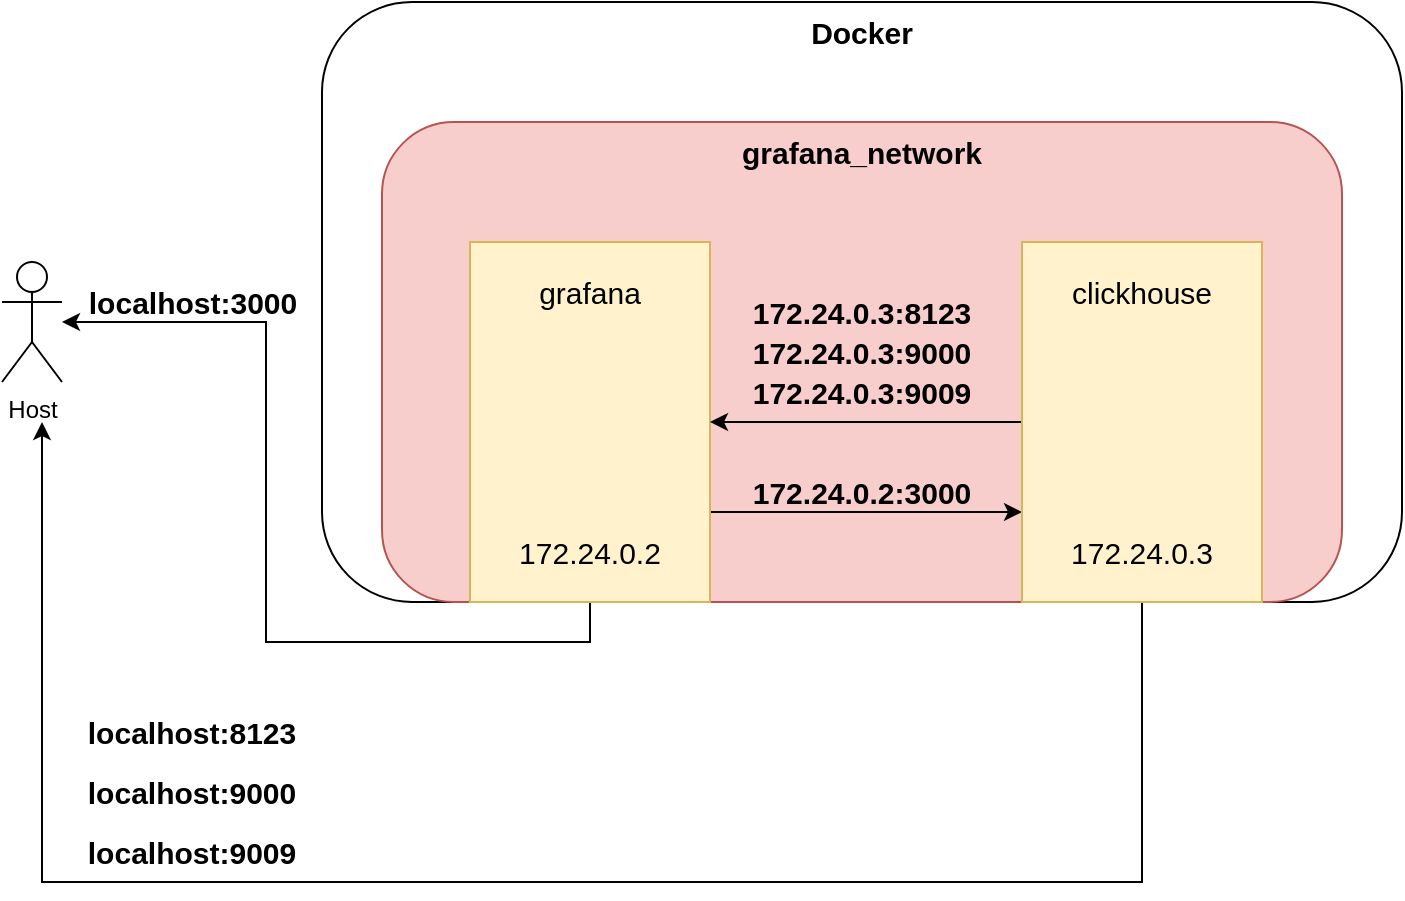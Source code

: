 <mxfile version="17.5.0" type="device"><diagram id="mAO7kN-yFa7ZGEGQBq09" name="Page-1"><mxGraphModel dx="1422" dy="744" grid="1" gridSize="10" guides="1" tooltips="1" connect="1" arrows="1" fold="1" page="1" pageScale="1" pageWidth="827" pageHeight="1169" math="0" shadow="0"><root><mxCell id="0"/><mxCell id="1" parent="0"/><mxCell id="gWCSiKgcdyfIHBAjIzKD-1" value="Host" style="shape=umlActor;verticalLabelPosition=bottom;verticalAlign=top;html=1;outlineConnect=0;" vertex="1" parent="1"><mxGeometry x="30" y="320" width="30" height="60" as="geometry"/></mxCell><mxCell id="gWCSiKgcdyfIHBAjIzKD-2" value="" style="rounded=1;whiteSpace=wrap;html=1;" vertex="1" parent="1"><mxGeometry x="190" y="190" width="540" height="300" as="geometry"/></mxCell><mxCell id="gWCSiKgcdyfIHBAjIzKD-3" value="Docker" style="text;html=1;strokeColor=none;fillColor=none;align=center;verticalAlign=middle;whiteSpace=wrap;rounded=0;fontSize=15;fontStyle=1" vertex="1" parent="1"><mxGeometry x="430" y="190" width="60" height="30" as="geometry"/></mxCell><mxCell id="gWCSiKgcdyfIHBAjIzKD-4" value="" style="rounded=1;whiteSpace=wrap;html=1;fontSize=15;fillColor=#f8cecc;strokeColor=#b85450;" vertex="1" parent="1"><mxGeometry x="220" y="250" width="480" height="240" as="geometry"/></mxCell><mxCell id="gWCSiKgcdyfIHBAjIzKD-5" value="grafana_network" style="text;html=1;strokeColor=none;fillColor=none;align=center;verticalAlign=middle;whiteSpace=wrap;rounded=0;fontSize=15;fontStyle=1" vertex="1" parent="1"><mxGeometry x="430" y="250" width="60" height="30" as="geometry"/></mxCell><mxCell id="gWCSiKgcdyfIHBAjIzKD-12" style="edgeStyle=orthogonalEdgeStyle;rounded=0;orthogonalLoop=1;jettySize=auto;html=1;fontSize=15;exitX=0.5;exitY=1;exitDx=0;exitDy=0;" edge="1" parent="1" source="gWCSiKgcdyfIHBAjIzKD-6" target="gWCSiKgcdyfIHBAjIzKD-1"><mxGeometry relative="1" as="geometry"><Array as="points"><mxPoint x="324" y="510"/><mxPoint x="162" y="510"/><mxPoint x="162" y="350"/></Array></mxGeometry></mxCell><mxCell id="gWCSiKgcdyfIHBAjIzKD-23" style="edgeStyle=orthogonalEdgeStyle;rounded=0;orthogonalLoop=1;jettySize=auto;html=1;entryX=0;entryY=0.75;entryDx=0;entryDy=0;fontSize=15;" edge="1" parent="1" source="gWCSiKgcdyfIHBAjIzKD-6" target="gWCSiKgcdyfIHBAjIzKD-7"><mxGeometry relative="1" as="geometry"><Array as="points"><mxPoint x="420" y="445"/><mxPoint x="420" y="445"/></Array></mxGeometry></mxCell><mxCell id="gWCSiKgcdyfIHBAjIzKD-6" value="" style="rounded=0;whiteSpace=wrap;html=1;fontSize=15;fillColor=#fff2cc;strokeColor=#d6b656;" vertex="1" parent="1"><mxGeometry x="264" y="310" width="120" height="180" as="geometry"/></mxCell><mxCell id="gWCSiKgcdyfIHBAjIzKD-16" style="edgeStyle=orthogonalEdgeStyle;rounded=0;orthogonalLoop=1;jettySize=auto;html=1;entryX=1;entryY=0.5;entryDx=0;entryDy=0;fontSize=15;" edge="1" parent="1" source="gWCSiKgcdyfIHBAjIzKD-7" target="gWCSiKgcdyfIHBAjIzKD-6"><mxGeometry relative="1" as="geometry"/></mxCell><mxCell id="gWCSiKgcdyfIHBAjIzKD-21" style="edgeStyle=orthogonalEdgeStyle;rounded=0;orthogonalLoop=1;jettySize=auto;html=1;fontSize=15;" edge="1" parent="1" source="gWCSiKgcdyfIHBAjIzKD-7"><mxGeometry relative="1" as="geometry"><mxPoint x="50" y="400" as="targetPoint"/><Array as="points"><mxPoint x="600" y="630"/><mxPoint x="50" y="630"/></Array></mxGeometry></mxCell><mxCell id="gWCSiKgcdyfIHBAjIzKD-7" value="" style="rounded=0;whiteSpace=wrap;html=1;fontSize=15;fillColor=#fff2cc;strokeColor=#d6b656;" vertex="1" parent="1"><mxGeometry x="540" y="310" width="120" height="180" as="geometry"/></mxCell><mxCell id="gWCSiKgcdyfIHBAjIzKD-8" value="grafana" style="text;html=1;strokeColor=none;fillColor=none;align=center;verticalAlign=middle;whiteSpace=wrap;rounded=0;fontSize=15;" vertex="1" parent="1"><mxGeometry x="294" y="320" width="60" height="30" as="geometry"/></mxCell><mxCell id="gWCSiKgcdyfIHBAjIzKD-9" value="clickhouse" style="text;html=1;strokeColor=none;fillColor=none;align=center;verticalAlign=middle;whiteSpace=wrap;rounded=0;fontSize=15;" vertex="1" parent="1"><mxGeometry x="570" y="320" width="60" height="30" as="geometry"/></mxCell><mxCell id="gWCSiKgcdyfIHBAjIzKD-11" value="172.24.0.2" style="text;html=1;strokeColor=none;fillColor=none;align=center;verticalAlign=middle;whiteSpace=wrap;rounded=0;fontSize=15;" vertex="1" parent="1"><mxGeometry x="294" y="450" width="60" height="30" as="geometry"/></mxCell><mxCell id="gWCSiKgcdyfIHBAjIzKD-14" value="localhost:3000" style="text;html=1;align=center;verticalAlign=middle;resizable=0;points=[];autosize=1;strokeColor=none;fillColor=none;fontSize=15;fontStyle=1" vertex="1" parent="1"><mxGeometry x="65" y="330" width="120" height="20" as="geometry"/></mxCell><mxCell id="gWCSiKgcdyfIHBAjIzKD-15" value="172.24.0.3" style="text;html=1;strokeColor=none;fillColor=none;align=center;verticalAlign=middle;whiteSpace=wrap;rounded=0;fontSize=15;" vertex="1" parent="1"><mxGeometry x="570" y="450" width="60" height="30" as="geometry"/></mxCell><mxCell id="gWCSiKgcdyfIHBAjIzKD-17" value="172.24.0.3:8123" style="text;html=1;strokeColor=none;fillColor=none;align=center;verticalAlign=middle;whiteSpace=wrap;rounded=0;fontSize=15;fontStyle=1" vertex="1" parent="1"><mxGeometry x="430" y="330" width="60" height="30" as="geometry"/></mxCell><mxCell id="gWCSiKgcdyfIHBAjIzKD-18" value="172.24.0.3:9000" style="text;html=1;strokeColor=none;fillColor=none;align=center;verticalAlign=middle;whiteSpace=wrap;rounded=0;fontSize=15;fontStyle=1" vertex="1" parent="1"><mxGeometry x="430" y="350" width="60" height="30" as="geometry"/></mxCell><mxCell id="gWCSiKgcdyfIHBAjIzKD-20" value="172.24.0.3:9009" style="text;html=1;strokeColor=none;fillColor=none;align=center;verticalAlign=middle;whiteSpace=wrap;rounded=0;fontSize=15;fontStyle=1" vertex="1" parent="1"><mxGeometry x="430" y="370" width="60" height="30" as="geometry"/></mxCell><mxCell id="gWCSiKgcdyfIHBAjIzKD-22" value="localhost:8123" style="text;html=1;strokeColor=none;fillColor=none;align=center;verticalAlign=middle;whiteSpace=wrap;rounded=0;fontSize=15;fontStyle=1" vertex="1" parent="1"><mxGeometry x="95" y="540" width="60" height="30" as="geometry"/></mxCell><mxCell id="gWCSiKgcdyfIHBAjIzKD-24" value="172.24.0.2:3000" style="text;html=1;strokeColor=none;fillColor=none;align=center;verticalAlign=middle;whiteSpace=wrap;rounded=0;fontSize=15;fontStyle=1" vertex="1" parent="1"><mxGeometry x="430" y="420" width="60" height="30" as="geometry"/></mxCell><mxCell id="gWCSiKgcdyfIHBAjIzKD-27" value="localhost:9000" style="text;html=1;strokeColor=none;fillColor=none;align=center;verticalAlign=middle;whiteSpace=wrap;rounded=0;fontSize=15;fontStyle=1" vertex="1" parent="1"><mxGeometry x="95" y="570" width="60" height="30" as="geometry"/></mxCell><mxCell id="gWCSiKgcdyfIHBAjIzKD-28" value="localhost:9009" style="text;html=1;strokeColor=none;fillColor=none;align=center;verticalAlign=middle;whiteSpace=wrap;rounded=0;fontSize=15;fontStyle=1" vertex="1" parent="1"><mxGeometry x="95" y="600" width="60" height="30" as="geometry"/></mxCell></root></mxGraphModel></diagram></mxfile>